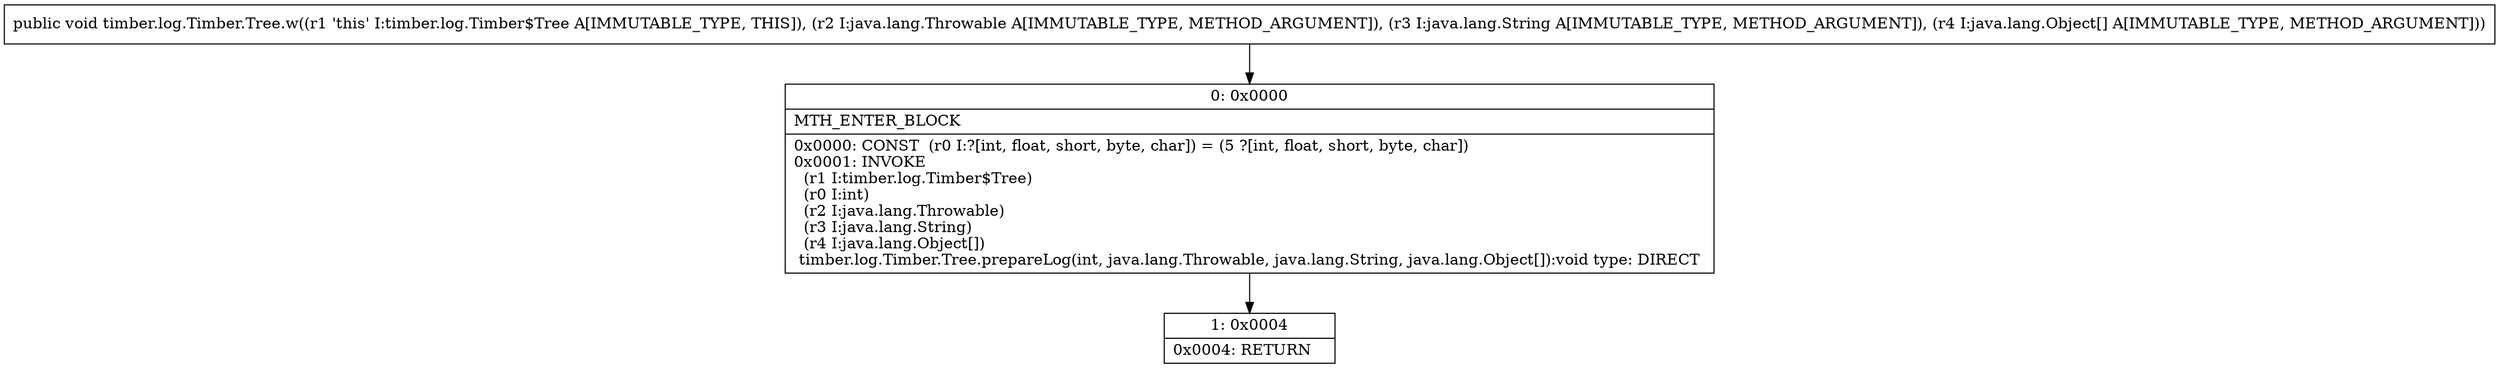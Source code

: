 digraph "CFG fortimber.log.Timber.Tree.w(Ljava\/lang\/Throwable;Ljava\/lang\/String;[Ljava\/lang\/Object;)V" {
Node_0 [shape=record,label="{0\:\ 0x0000|MTH_ENTER_BLOCK\l|0x0000: CONST  (r0 I:?[int, float, short, byte, char]) = (5 ?[int, float, short, byte, char]) \l0x0001: INVOKE  \l  (r1 I:timber.log.Timber$Tree)\l  (r0 I:int)\l  (r2 I:java.lang.Throwable)\l  (r3 I:java.lang.String)\l  (r4 I:java.lang.Object[])\l timber.log.Timber.Tree.prepareLog(int, java.lang.Throwable, java.lang.String, java.lang.Object[]):void type: DIRECT \l}"];
Node_1 [shape=record,label="{1\:\ 0x0004|0x0004: RETURN   \l}"];
MethodNode[shape=record,label="{public void timber.log.Timber.Tree.w((r1 'this' I:timber.log.Timber$Tree A[IMMUTABLE_TYPE, THIS]), (r2 I:java.lang.Throwable A[IMMUTABLE_TYPE, METHOD_ARGUMENT]), (r3 I:java.lang.String A[IMMUTABLE_TYPE, METHOD_ARGUMENT]), (r4 I:java.lang.Object[] A[IMMUTABLE_TYPE, METHOD_ARGUMENT])) }"];
MethodNode -> Node_0;
Node_0 -> Node_1;
}

